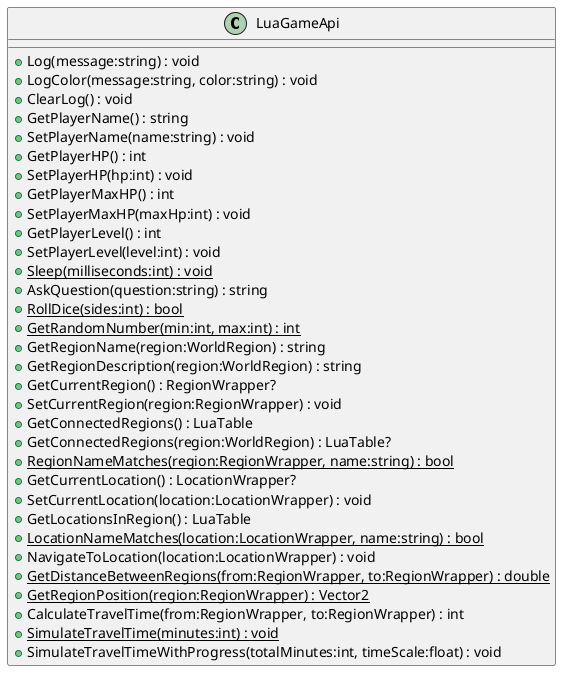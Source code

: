 @startuml
class LuaGameApi {
    + Log(message:string) : void
    + LogColor(message:string, color:string) : void
    + ClearLog() : void
    + GetPlayerName() : string
    + SetPlayerName(name:string) : void
    + GetPlayerHP() : int
    + SetPlayerHP(hp:int) : void
    + GetPlayerMaxHP() : int
    + SetPlayerMaxHP(maxHp:int) : void
    + GetPlayerLevel() : int
    + SetPlayerLevel(level:int) : void
    + {static} Sleep(milliseconds:int) : void
    + AskQuestion(question:string) : string
    + {static} RollDice(sides:int) : bool
    + {static} GetRandomNumber(min:int, max:int) : int
    + GetRegionName(region:WorldRegion) : string
    + GetRegionDescription(region:WorldRegion) : string
    + GetCurrentRegion() : RegionWrapper?
    + SetCurrentRegion(region:RegionWrapper) : void
    + GetConnectedRegions() : LuaTable
    + GetConnectedRegions(region:WorldRegion) : LuaTable?
    + {static} RegionNameMatches(region:RegionWrapper, name:string) : bool
    + GetCurrentLocation() : LocationWrapper?
    + SetCurrentLocation(location:LocationWrapper) : void
    + GetLocationsInRegion() : LuaTable
    + {static} LocationNameMatches(location:LocationWrapper, name:string) : bool
    + NavigateToLocation(location:LocationWrapper) : void
    + {static} GetDistanceBetweenRegions(from:RegionWrapper, to:RegionWrapper) : double
    + {static} GetRegionPosition(region:RegionWrapper) : Vector2
    + CalculateTravelTime(from:RegionWrapper, to:RegionWrapper) : int
    + {static} SimulateTravelTime(minutes:int) : void
    + SimulateTravelTimeWithProgress(totalMinutes:int, timeScale:float) : void
}
@enduml
